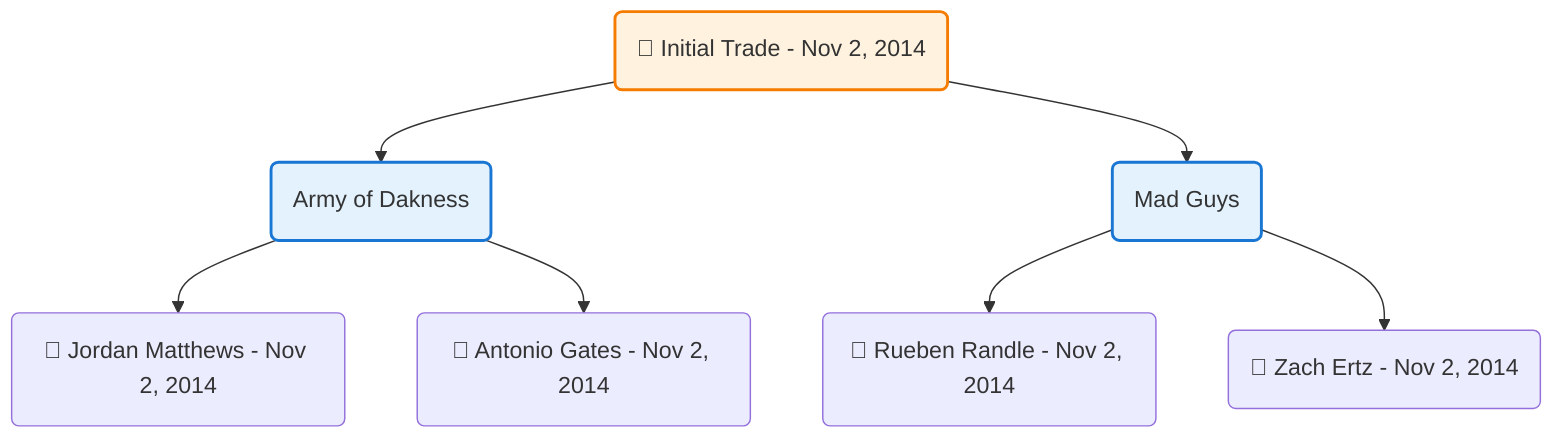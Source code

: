 flowchart TD

    TRADE_MAIN("🔄 Initial Trade - Nov 2, 2014")
    TEAM_1("Army of Dakness")
    TEAM_2("Mad Guys")
    NODE_97a28ab5-d9dd-4c32-af82-239f7a85b2a3("🔄 Jordan Matthews - Nov 2, 2014")
    NODE_9d5ad968-f71e-4479-8f90-7c99f69bd7b2("🔄 Antonio Gates - Nov 2, 2014")
    NODE_4679a4ba-4706-4e48-bada-80afcd96fbfa("🔄 Rueben Randle - Nov 2, 2014")
    NODE_e87e81da-d6c0-4c42-8af4-b39344b249ea("🔄 Zach Ertz - Nov 2, 2014")

    TRADE_MAIN --> TEAM_1
    TRADE_MAIN --> TEAM_2
    TEAM_1 --> NODE_97a28ab5-d9dd-4c32-af82-239f7a85b2a3
    TEAM_1 --> NODE_9d5ad968-f71e-4479-8f90-7c99f69bd7b2
    TEAM_2 --> NODE_4679a4ba-4706-4e48-bada-80afcd96fbfa
    TEAM_2 --> NODE_e87e81da-d6c0-4c42-8af4-b39344b249ea

    %% Node styling
    classDef teamNode fill:#e3f2fd,stroke:#1976d2,stroke-width:2px
    classDef tradeNode fill:#fff3e0,stroke:#f57c00,stroke-width:2px
    classDef playerNode fill:#f3e5f5,stroke:#7b1fa2,stroke-width:1px
    classDef nonRootPlayerNode fill:#f5f5f5,stroke:#757575,stroke-width:1px
    classDef endNode fill:#ffebee,stroke:#c62828,stroke-width:2px
    classDef waiverNode fill:#e8f5e8,stroke:#388e3c,stroke-width:2px
    classDef championshipNode fill:#fff9c4,stroke:#f57f17,stroke-width:3px

    class TEAM_1,TEAM_2 teamNode
    class TRADE_MAIN tradeNode
